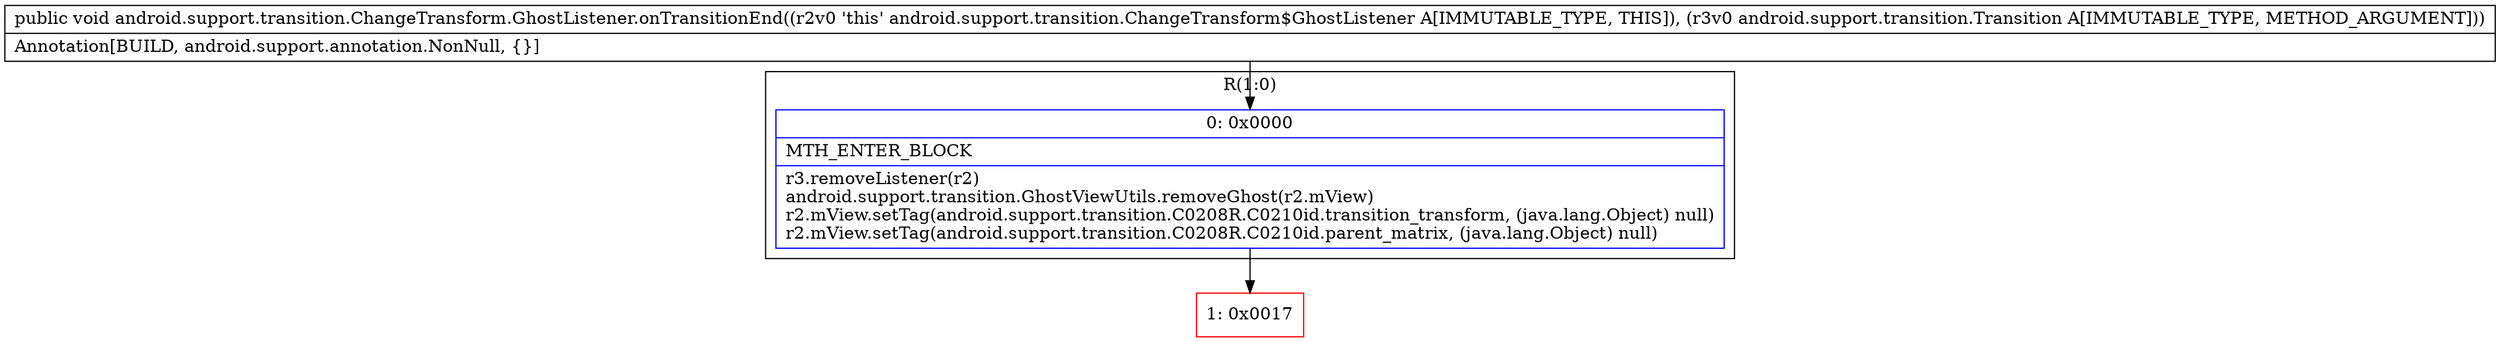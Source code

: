 digraph "CFG forandroid.support.transition.ChangeTransform.GhostListener.onTransitionEnd(Landroid\/support\/transition\/Transition;)V" {
subgraph cluster_Region_1538985024 {
label = "R(1:0)";
node [shape=record,color=blue];
Node_0 [shape=record,label="{0\:\ 0x0000|MTH_ENTER_BLOCK\l|r3.removeListener(r2)\landroid.support.transition.GhostViewUtils.removeGhost(r2.mView)\lr2.mView.setTag(android.support.transition.C0208R.C0210id.transition_transform, (java.lang.Object) null)\lr2.mView.setTag(android.support.transition.C0208R.C0210id.parent_matrix, (java.lang.Object) null)\l}"];
}
Node_1 [shape=record,color=red,label="{1\:\ 0x0017}"];
MethodNode[shape=record,label="{public void android.support.transition.ChangeTransform.GhostListener.onTransitionEnd((r2v0 'this' android.support.transition.ChangeTransform$GhostListener A[IMMUTABLE_TYPE, THIS]), (r3v0 android.support.transition.Transition A[IMMUTABLE_TYPE, METHOD_ARGUMENT]))  | Annotation[BUILD, android.support.annotation.NonNull, \{\}]\l}"];
MethodNode -> Node_0;
Node_0 -> Node_1;
}

